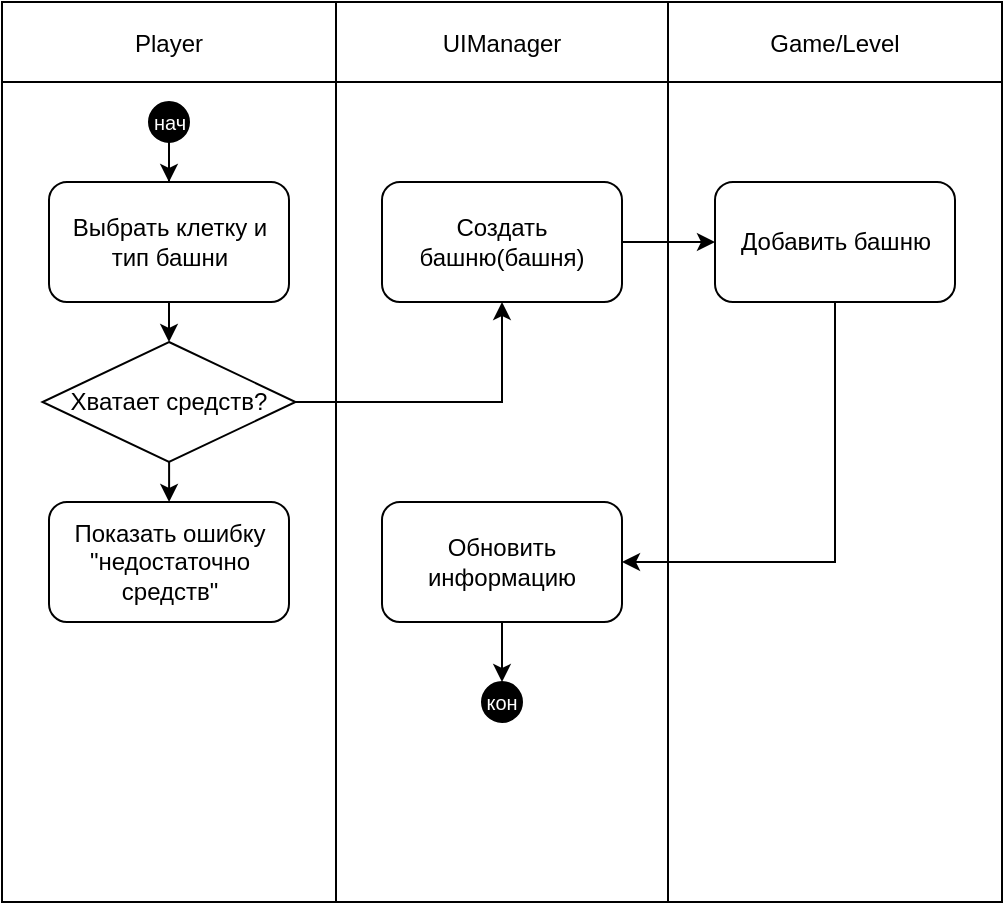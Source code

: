 <mxfile version="26.2.15">
  <diagram name="Страница — 1" id="YWNsykIyTPRRWd3LgF_e">
    <mxGraphModel dx="938" dy="606" grid="0" gridSize="10" guides="1" tooltips="1" connect="1" arrows="1" fold="1" page="1" pageScale="1" pageWidth="827" pageHeight="1169" math="0" shadow="0">
      <root>
        <mxCell id="0" />
        <mxCell id="1" parent="0" />
        <mxCell id="QS5DZj5KRI7nL1MxhlHA-14" value="" style="shape=table;childLayout=tableLayout;startSize=0;fillColor=none;collapsible=0;recursiveResize=0;expand=0;" vertex="1" parent="1">
          <mxGeometry x="130" y="40" width="500" height="450" as="geometry" />
        </mxCell>
        <mxCell id="QS5DZj5KRI7nL1MxhlHA-15" value="" style="shape=tableRow;horizontal=0;swimlaneHead=0;swimlaneBody=0;top=0;left=0;strokeColor=inherit;bottom=0;right=0;dropTarget=0;fontStyle=0;fillColor=none;points=[[0,0.5],[1,0.5]];portConstraint=eastwest;startSize=0;collapsible=0;recursiveResize=0;expand=0;" vertex="1" parent="QS5DZj5KRI7nL1MxhlHA-14">
          <mxGeometry width="500" height="450" as="geometry" />
        </mxCell>
        <mxCell id="QS5DZj5KRI7nL1MxhlHA-16" value="Player" style="swimlane;swimlaneHead=0;swimlaneBody=0;fontStyle=0;strokeColor=inherit;connectable=0;fillColor=none;startSize=40;collapsible=0;recursiveResize=0;expand=0;" vertex="1" parent="QS5DZj5KRI7nL1MxhlHA-15">
          <mxGeometry width="167" height="450" as="geometry">
            <mxRectangle width="167" height="450" as="alternateBounds" />
          </mxGeometry>
        </mxCell>
        <mxCell id="QS5DZj5KRI7nL1MxhlHA-34" value="" style="edgeStyle=orthogonalEdgeStyle;rounded=0;orthogonalLoop=1;jettySize=auto;html=1;entryX=0.5;entryY=0;entryDx=0;entryDy=0;" edge="1" parent="QS5DZj5KRI7nL1MxhlHA-16" source="QS5DZj5KRI7nL1MxhlHA-19" target="QS5DZj5KRI7nL1MxhlHA-20">
          <mxGeometry relative="1" as="geometry" />
        </mxCell>
        <mxCell id="QS5DZj5KRI7nL1MxhlHA-19" value="&lt;font style=&quot;color: rgb(255, 255, 255); font-size: 10px;&quot;&gt;нач&lt;/font&gt;" style="ellipse;whiteSpace=wrap;html=1;aspect=fixed;fillColor=#000000;" vertex="1" parent="QS5DZj5KRI7nL1MxhlHA-16">
          <mxGeometry x="73.5" y="50" width="20" height="20" as="geometry" />
        </mxCell>
        <mxCell id="QS5DZj5KRI7nL1MxhlHA-24" value="" style="edgeStyle=orthogonalEdgeStyle;rounded=0;orthogonalLoop=1;jettySize=auto;html=1;" edge="1" parent="QS5DZj5KRI7nL1MxhlHA-16" source="QS5DZj5KRI7nL1MxhlHA-20" target="QS5DZj5KRI7nL1MxhlHA-21">
          <mxGeometry relative="1" as="geometry" />
        </mxCell>
        <mxCell id="QS5DZj5KRI7nL1MxhlHA-20" value="Выбрать клетку и тип башни" style="rounded=1;whiteSpace=wrap;html=1;" vertex="1" parent="QS5DZj5KRI7nL1MxhlHA-16">
          <mxGeometry x="23.5" y="90" width="120" height="60" as="geometry" />
        </mxCell>
        <mxCell id="QS5DZj5KRI7nL1MxhlHA-25" value="" style="edgeStyle=orthogonalEdgeStyle;rounded=0;orthogonalLoop=1;jettySize=auto;html=1;" edge="1" parent="QS5DZj5KRI7nL1MxhlHA-16" source="QS5DZj5KRI7nL1MxhlHA-21" target="QS5DZj5KRI7nL1MxhlHA-22">
          <mxGeometry relative="1" as="geometry" />
        </mxCell>
        <mxCell id="QS5DZj5KRI7nL1MxhlHA-21" value="Хватает средств?" style="rhombus;whiteSpace=wrap;html=1;" vertex="1" parent="QS5DZj5KRI7nL1MxhlHA-16">
          <mxGeometry x="20.25" y="170" width="126.5" height="60" as="geometry" />
        </mxCell>
        <mxCell id="QS5DZj5KRI7nL1MxhlHA-22" value="Показать ошибку &quot;недостаточно средств&quot;" style="rounded=1;whiteSpace=wrap;html=1;" vertex="1" parent="QS5DZj5KRI7nL1MxhlHA-16">
          <mxGeometry x="23.5" y="250" width="120" height="60" as="geometry" />
        </mxCell>
        <mxCell id="QS5DZj5KRI7nL1MxhlHA-17" value="UIManager" style="swimlane;swimlaneHead=0;swimlaneBody=0;fontStyle=0;strokeColor=inherit;connectable=0;fillColor=none;startSize=40;collapsible=0;recursiveResize=0;expand=0;" vertex="1" parent="QS5DZj5KRI7nL1MxhlHA-15">
          <mxGeometry x="167" width="166" height="450" as="geometry">
            <mxRectangle width="166" height="450" as="alternateBounds" />
          </mxGeometry>
        </mxCell>
        <mxCell id="QS5DZj5KRI7nL1MxhlHA-26" value="Создать башню(башня)" style="rounded=1;whiteSpace=wrap;html=1;" vertex="1" parent="QS5DZj5KRI7nL1MxhlHA-17">
          <mxGeometry x="23" y="90" width="120" height="60" as="geometry" />
        </mxCell>
        <mxCell id="QS5DZj5KRI7nL1MxhlHA-36" value="" style="edgeStyle=orthogonalEdgeStyle;rounded=0;orthogonalLoop=1;jettySize=auto;html=1;" edge="1" parent="QS5DZj5KRI7nL1MxhlHA-17" source="QS5DZj5KRI7nL1MxhlHA-30" target="QS5DZj5KRI7nL1MxhlHA-35">
          <mxGeometry relative="1" as="geometry" />
        </mxCell>
        <mxCell id="QS5DZj5KRI7nL1MxhlHA-30" value="Обновить информацию" style="whiteSpace=wrap;html=1;rounded=1;" vertex="1" parent="QS5DZj5KRI7nL1MxhlHA-17">
          <mxGeometry x="23" y="250" width="120" height="60" as="geometry" />
        </mxCell>
        <mxCell id="QS5DZj5KRI7nL1MxhlHA-35" value="&lt;font style=&quot;color: rgb(255, 255, 255); font-size: 10px;&quot;&gt;кон&lt;/font&gt;" style="ellipse;whiteSpace=wrap;html=1;aspect=fixed;fillColor=#000000;" vertex="1" parent="QS5DZj5KRI7nL1MxhlHA-17">
          <mxGeometry x="73" y="340" width="20" height="20" as="geometry" />
        </mxCell>
        <mxCell id="QS5DZj5KRI7nL1MxhlHA-18" value="Game/Level" style="swimlane;swimlaneHead=0;swimlaneBody=0;fontStyle=0;strokeColor=inherit;connectable=0;fillColor=none;startSize=40;collapsible=0;recursiveResize=0;expand=0;" vertex="1" parent="QS5DZj5KRI7nL1MxhlHA-15">
          <mxGeometry x="333" width="167" height="450" as="geometry">
            <mxRectangle width="167" height="450" as="alternateBounds" />
          </mxGeometry>
        </mxCell>
        <mxCell id="QS5DZj5KRI7nL1MxhlHA-28" value="Добавить башню" style="whiteSpace=wrap;html=1;rounded=1;" vertex="1" parent="QS5DZj5KRI7nL1MxhlHA-18">
          <mxGeometry x="23.5" y="90" width="120" height="60" as="geometry" />
        </mxCell>
        <mxCell id="QS5DZj5KRI7nL1MxhlHA-27" value="" style="edgeStyle=orthogonalEdgeStyle;rounded=0;orthogonalLoop=1;jettySize=auto;html=1;" edge="1" parent="QS5DZj5KRI7nL1MxhlHA-15" source="QS5DZj5KRI7nL1MxhlHA-21" target="QS5DZj5KRI7nL1MxhlHA-26">
          <mxGeometry relative="1" as="geometry" />
        </mxCell>
        <mxCell id="QS5DZj5KRI7nL1MxhlHA-29" value="" style="edgeStyle=orthogonalEdgeStyle;rounded=0;orthogonalLoop=1;jettySize=auto;html=1;" edge="1" parent="QS5DZj5KRI7nL1MxhlHA-15" source="QS5DZj5KRI7nL1MxhlHA-26" target="QS5DZj5KRI7nL1MxhlHA-28">
          <mxGeometry relative="1" as="geometry" />
        </mxCell>
        <mxCell id="QS5DZj5KRI7nL1MxhlHA-31" value="" style="edgeStyle=orthogonalEdgeStyle;rounded=0;orthogonalLoop=1;jettySize=auto;html=1;" edge="1" parent="QS5DZj5KRI7nL1MxhlHA-15" source="QS5DZj5KRI7nL1MxhlHA-28" target="QS5DZj5KRI7nL1MxhlHA-30">
          <mxGeometry relative="1" as="geometry">
            <Array as="points">
              <mxPoint x="417" y="280" />
            </Array>
          </mxGeometry>
        </mxCell>
      </root>
    </mxGraphModel>
  </diagram>
</mxfile>
